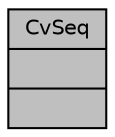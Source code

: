 digraph "CvSeq"
{
 // LATEX_PDF_SIZE
  edge [fontname="Helvetica",fontsize="10",labelfontname="Helvetica",labelfontsize="10"];
  node [fontname="Helvetica",fontsize="10",shape=record];
  Node1 [label="{CvSeq\n||}",height=0.2,width=0.4,color="black", fillcolor="grey75", style="filled", fontcolor="black",tooltip=" "];
}
